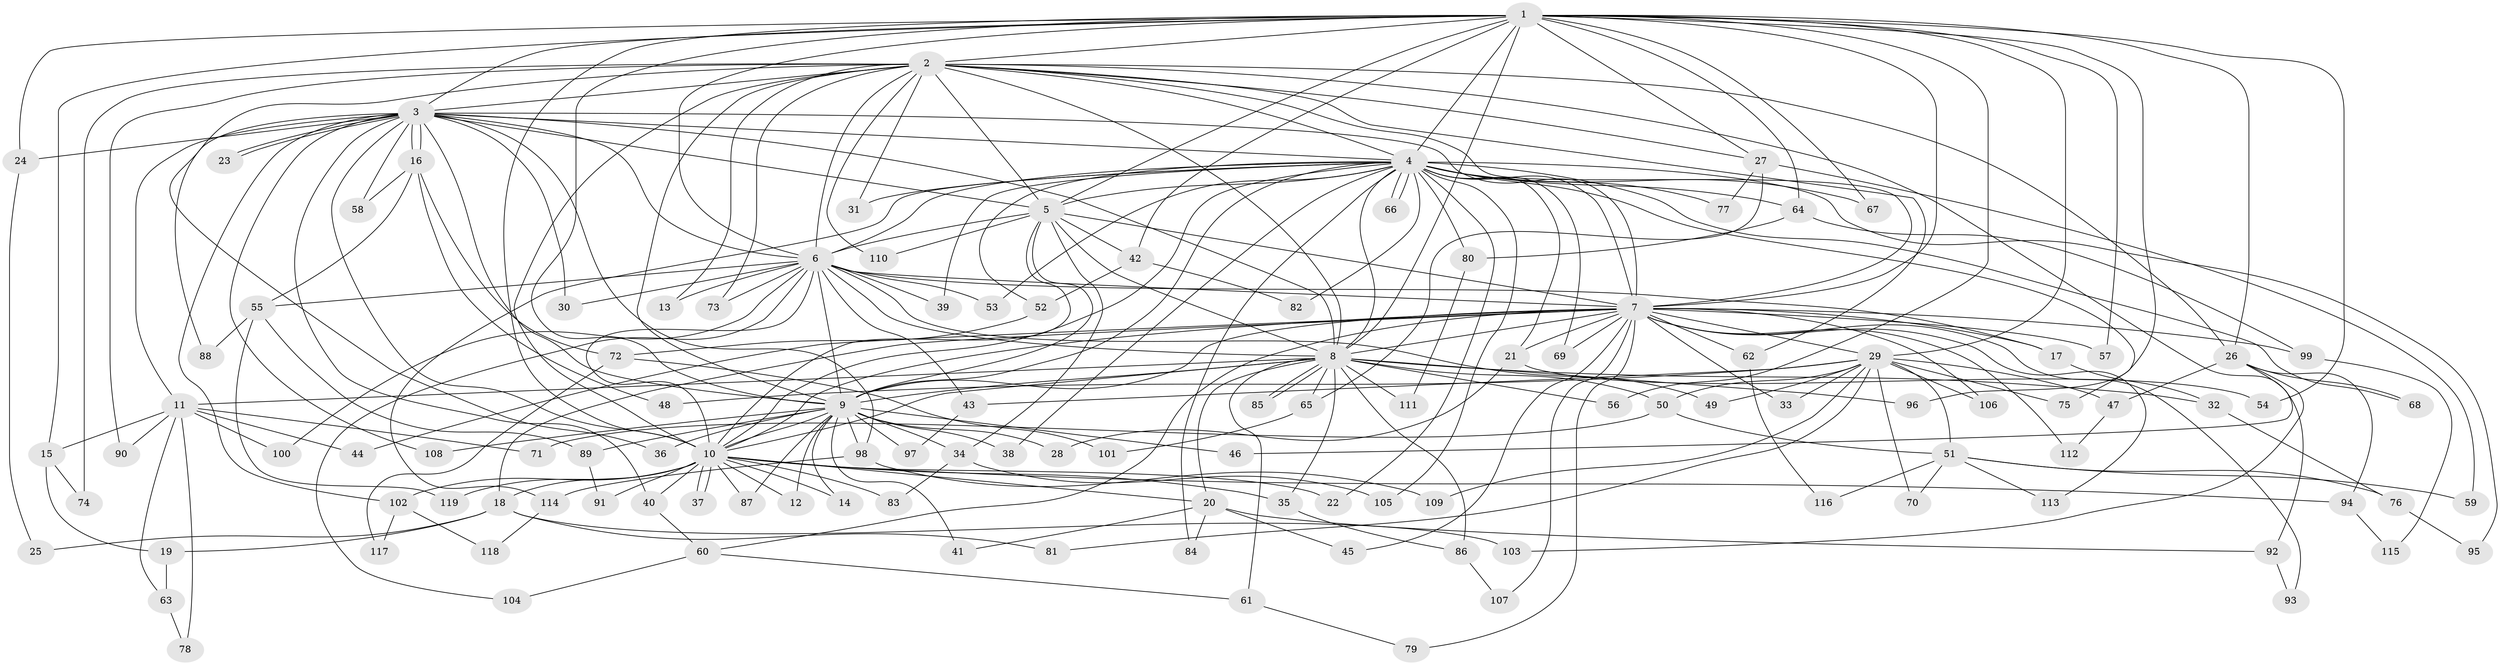 // coarse degree distribution, {20: 0.027777777777777776, 3: 0.2222222222222222, 6: 0.041666666666666664, 17: 0.013888888888888888, 1: 0.05555555555555555, 2: 0.3333333333333333, 18: 0.027777777777777776, 4: 0.1527777777777778, 22: 0.013888888888888888, 27: 0.013888888888888888, 16: 0.013888888888888888, 5: 0.027777777777777776, 8: 0.013888888888888888, 13: 0.013888888888888888, 10: 0.013888888888888888, 7: 0.013888888888888888}
// Generated by graph-tools (version 1.1) at 2025/36/03/04/25 23:36:16]
// undirected, 119 vertices, 263 edges
graph export_dot {
  node [color=gray90,style=filled];
  1;
  2;
  3;
  4;
  5;
  6;
  7;
  8;
  9;
  10;
  11;
  12;
  13;
  14;
  15;
  16;
  17;
  18;
  19;
  20;
  21;
  22;
  23;
  24;
  25;
  26;
  27;
  28;
  29;
  30;
  31;
  32;
  33;
  34;
  35;
  36;
  37;
  38;
  39;
  40;
  41;
  42;
  43;
  44;
  45;
  46;
  47;
  48;
  49;
  50;
  51;
  52;
  53;
  54;
  55;
  56;
  57;
  58;
  59;
  60;
  61;
  62;
  63;
  64;
  65;
  66;
  67;
  68;
  69;
  70;
  71;
  72;
  73;
  74;
  75;
  76;
  77;
  78;
  79;
  80;
  81;
  82;
  83;
  84;
  85;
  86;
  87;
  88;
  89;
  90;
  91;
  92;
  93;
  94;
  95;
  96;
  97;
  98;
  99;
  100;
  101;
  102;
  103;
  104;
  105;
  106;
  107;
  108;
  109;
  110;
  111;
  112;
  113;
  114;
  115;
  116;
  117;
  118;
  119;
  1 -- 2;
  1 -- 3;
  1 -- 4;
  1 -- 5;
  1 -- 6;
  1 -- 7;
  1 -- 8;
  1 -- 9;
  1 -- 10;
  1 -- 15;
  1 -- 24;
  1 -- 26;
  1 -- 27;
  1 -- 29;
  1 -- 42;
  1 -- 54;
  1 -- 56;
  1 -- 57;
  1 -- 64;
  1 -- 67;
  1 -- 96;
  2 -- 3;
  2 -- 4;
  2 -- 5;
  2 -- 6;
  2 -- 7;
  2 -- 8;
  2 -- 9;
  2 -- 10;
  2 -- 13;
  2 -- 26;
  2 -- 27;
  2 -- 31;
  2 -- 36;
  2 -- 62;
  2 -- 73;
  2 -- 74;
  2 -- 90;
  2 -- 92;
  2 -- 110;
  3 -- 4;
  3 -- 5;
  3 -- 6;
  3 -- 7;
  3 -- 8;
  3 -- 9;
  3 -- 10;
  3 -- 11;
  3 -- 16;
  3 -- 16;
  3 -- 23;
  3 -- 23;
  3 -- 24;
  3 -- 30;
  3 -- 40;
  3 -- 58;
  3 -- 88;
  3 -- 98;
  3 -- 102;
  3 -- 108;
  4 -- 5;
  4 -- 6;
  4 -- 7;
  4 -- 8;
  4 -- 9;
  4 -- 10;
  4 -- 21;
  4 -- 22;
  4 -- 31;
  4 -- 38;
  4 -- 39;
  4 -- 52;
  4 -- 53;
  4 -- 64;
  4 -- 66;
  4 -- 66;
  4 -- 67;
  4 -- 68;
  4 -- 69;
  4 -- 75;
  4 -- 77;
  4 -- 80;
  4 -- 82;
  4 -- 84;
  4 -- 95;
  4 -- 105;
  4 -- 114;
  5 -- 6;
  5 -- 7;
  5 -- 8;
  5 -- 9;
  5 -- 10;
  5 -- 34;
  5 -- 42;
  5 -- 110;
  6 -- 7;
  6 -- 8;
  6 -- 9;
  6 -- 10;
  6 -- 13;
  6 -- 17;
  6 -- 30;
  6 -- 39;
  6 -- 43;
  6 -- 49;
  6 -- 53;
  6 -- 55;
  6 -- 73;
  6 -- 100;
  6 -- 104;
  7 -- 8;
  7 -- 9;
  7 -- 10;
  7 -- 17;
  7 -- 18;
  7 -- 21;
  7 -- 29;
  7 -- 33;
  7 -- 44;
  7 -- 45;
  7 -- 57;
  7 -- 60;
  7 -- 62;
  7 -- 69;
  7 -- 79;
  7 -- 93;
  7 -- 99;
  7 -- 106;
  7 -- 107;
  7 -- 112;
  7 -- 113;
  8 -- 9;
  8 -- 10;
  8 -- 11;
  8 -- 20;
  8 -- 32;
  8 -- 35;
  8 -- 50;
  8 -- 56;
  8 -- 61;
  8 -- 65;
  8 -- 85;
  8 -- 85;
  8 -- 86;
  8 -- 96;
  8 -- 111;
  9 -- 10;
  9 -- 12;
  9 -- 14;
  9 -- 28;
  9 -- 34;
  9 -- 36;
  9 -- 38;
  9 -- 41;
  9 -- 46;
  9 -- 87;
  9 -- 89;
  9 -- 97;
  9 -- 98;
  9 -- 108;
  10 -- 12;
  10 -- 14;
  10 -- 18;
  10 -- 20;
  10 -- 22;
  10 -- 35;
  10 -- 37;
  10 -- 37;
  10 -- 40;
  10 -- 83;
  10 -- 87;
  10 -- 91;
  10 -- 94;
  10 -- 102;
  10 -- 119;
  11 -- 15;
  11 -- 44;
  11 -- 63;
  11 -- 71;
  11 -- 78;
  11 -- 90;
  11 -- 100;
  15 -- 19;
  15 -- 74;
  16 -- 48;
  16 -- 55;
  16 -- 58;
  16 -- 72;
  17 -- 32;
  18 -- 19;
  18 -- 25;
  18 -- 81;
  18 -- 103;
  19 -- 63;
  20 -- 41;
  20 -- 45;
  20 -- 84;
  20 -- 92;
  21 -- 28;
  21 -- 54;
  24 -- 25;
  26 -- 46;
  26 -- 47;
  26 -- 68;
  26 -- 94;
  26 -- 103;
  27 -- 59;
  27 -- 65;
  27 -- 77;
  29 -- 33;
  29 -- 43;
  29 -- 47;
  29 -- 48;
  29 -- 49;
  29 -- 50;
  29 -- 51;
  29 -- 70;
  29 -- 75;
  29 -- 81;
  29 -- 106;
  29 -- 109;
  32 -- 76;
  34 -- 83;
  34 -- 105;
  35 -- 86;
  40 -- 60;
  42 -- 52;
  42 -- 82;
  43 -- 97;
  47 -- 112;
  50 -- 51;
  50 -- 71;
  51 -- 59;
  51 -- 70;
  51 -- 76;
  51 -- 113;
  51 -- 116;
  52 -- 72;
  55 -- 88;
  55 -- 89;
  55 -- 119;
  60 -- 61;
  60 -- 104;
  61 -- 79;
  62 -- 116;
  63 -- 78;
  64 -- 80;
  64 -- 99;
  65 -- 101;
  72 -- 101;
  72 -- 117;
  76 -- 95;
  80 -- 111;
  86 -- 107;
  89 -- 91;
  92 -- 93;
  94 -- 115;
  98 -- 109;
  98 -- 114;
  99 -- 115;
  102 -- 117;
  102 -- 118;
  114 -- 118;
}
